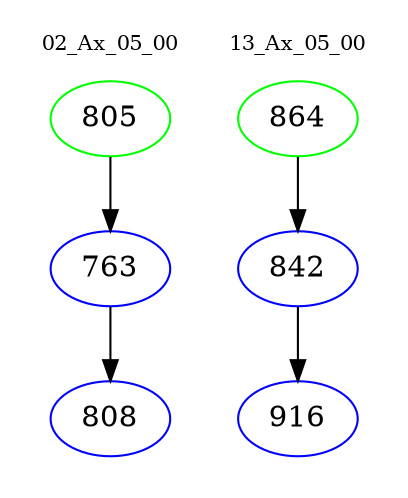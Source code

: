 digraph{
subgraph cluster_0 {
color = white
label = "02_Ax_05_00";
fontsize=10;
T0_805 [label="805", color="green"]
T0_805 -> T0_763 [color="black"]
T0_763 [label="763", color="blue"]
T0_763 -> T0_808 [color="black"]
T0_808 [label="808", color="blue"]
}
subgraph cluster_1 {
color = white
label = "13_Ax_05_00";
fontsize=10;
T1_864 [label="864", color="green"]
T1_864 -> T1_842 [color="black"]
T1_842 [label="842", color="blue"]
T1_842 -> T1_916 [color="black"]
T1_916 [label="916", color="blue"]
}
}
